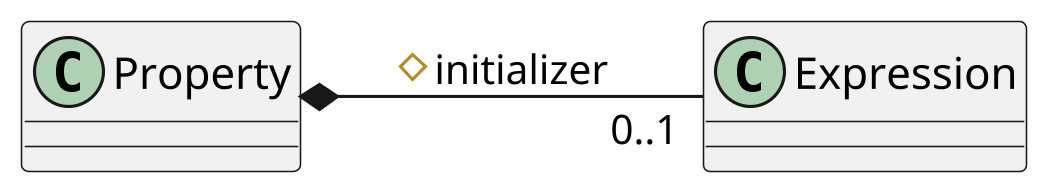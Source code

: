 @startuml
left to right direction
skinparam dpi 300

class Property
class Expression

Property *-- "0..1" Expression : # initializer

@enduml
